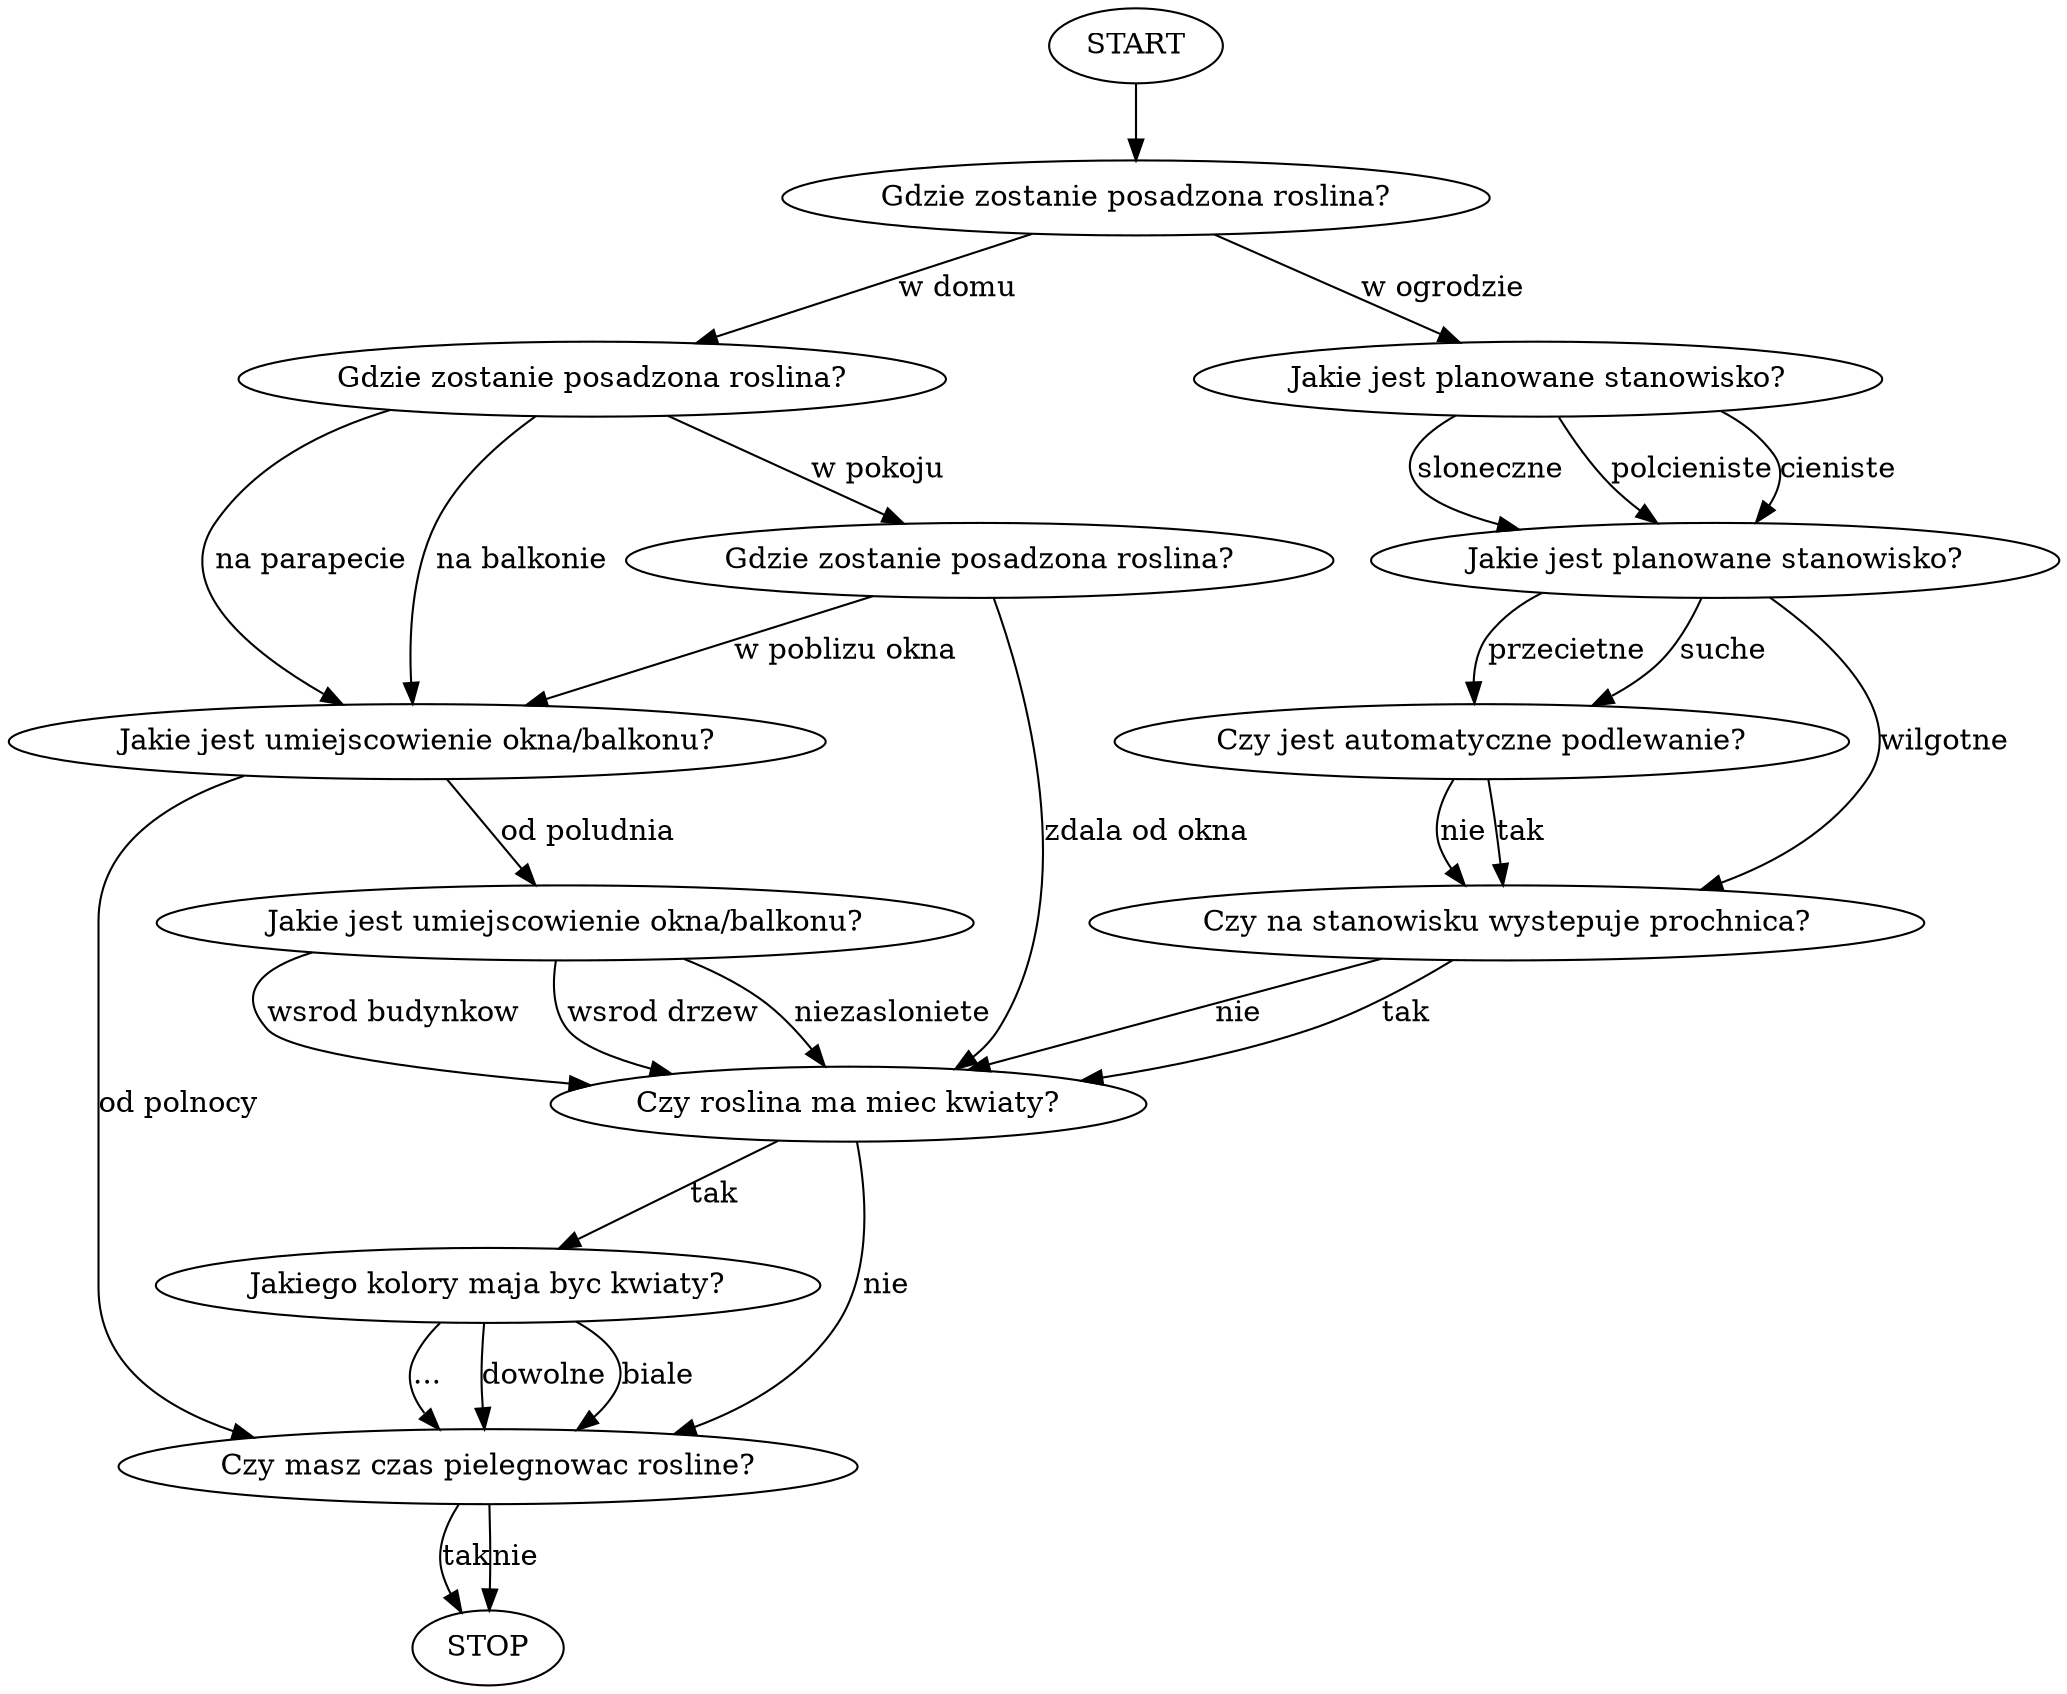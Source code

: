 digraph
{
	lokalizacja1    [ label = "Gdzie zostanie posadzona roslina?"       ];
	lokalizacja2    [ label = "Gdzie zostanie posadzona roslina?"       ];
	lokalizacja3    [ label = "Gdzie zostanie posadzona roslina?"       ];
	orientacja      [ label = "Jakie jest umiejscowienie okna/balkonu?" ];
	zasloniecie     [ label = "Jakie jest umiejscowienie okna/balkonu?" ];
	pielegnacja     [ label = "Czy masz czas pielegnowac rosline?"      ];
	naslonecznienie [ label = "Jakie jest planowane stanowisko?"        ];
	wilgotnosc      [ label = "Jakie jest planowane stanowisko?"        ];
	sikawki         [ label = "Czy jest automatyczne podlewanie?"       ];
	prochnica       [ label = "Czy na stanowisku wystepuje prochnica?"  ];
	kwiaty          [ label = "Czy roslina ma miec kwiaty?"             ];
	kolor           [ label = "Jakiego kolory maja byc kwiaty?"         ];

	START           -> lokalizacja1

	//dom
	lokalizacja1    -> lokalizacja2    [ label = "w domu"         ];
	lokalizacja2    -> orientacja      [ label = "na balkonie"    ];
	lokalizacja2    -> orientacja      [ label = "na parapecie"   ];
	lokalizacja2    -> lokalizacja3    [ label = "w pokoju"       ];
	orientacja      -> pielegnacja     [ label = "od polnocy"     ];
	orientacja      -> zasloniecie     [ label = "od poludnia"    ];
	lokalizacja3    -> orientacja      [ label = "w poblizu okna" ];
	lokalizacja3    -> kwiaty          [ label = "zdala od okna"  ];
	zasloniecie     -> kwiaty          [ label = "wsrod budynkow" ];
	zasloniecie     -> kwiaty          [ label = "wsrod drzew"    ];
	zasloniecie     -> kwiaty          [ label = "niezasloniete"  ];

	//ogrod
	lokalizacja1    -> naslonecznienie [ label = "w ogrodzie"     ];
	naslonecznienie -> wilgotnosc      [ label = "sloneczne"      ];
	naslonecznienie -> wilgotnosc      [ label = "polcieniste"    ];
	naslonecznienie -> wilgotnosc      [ label = "cieniste"       ];
	wilgotnosc      -> prochnica       [ label = "wilgotne"       ];
	wilgotnosc      -> sikawki         [ label = "suche"          ];
	wilgotnosc      -> sikawki         [ label = "przecietne"     ];
	sikawki         -> prochnica       [ label = "tak"            ];
	sikawki         -> prochnica       [ label = "nie"            ];
	prochnica       -> kwiaty          [ label = "tak"            ];
	prochnica       -> kwiaty          [ label = "nie"            ];

	//ogolne
	kwiaty          -> kolor           [ label = "tak"            ];
	kwiaty          -> pielegnacja     [ label = "nie"            ];
	kolor           -> pielegnacja     [ label = "biale"          ];
	kolor           -> pielegnacja     [ label = "..."            ];
	kolor           -> pielegnacja     [ label = "dowolne"        ];
	pielegnacja     -> STOP            [ label = "tak"            ];
	pielegnacja     -> STOP            [ label = "nie"            ];
}

